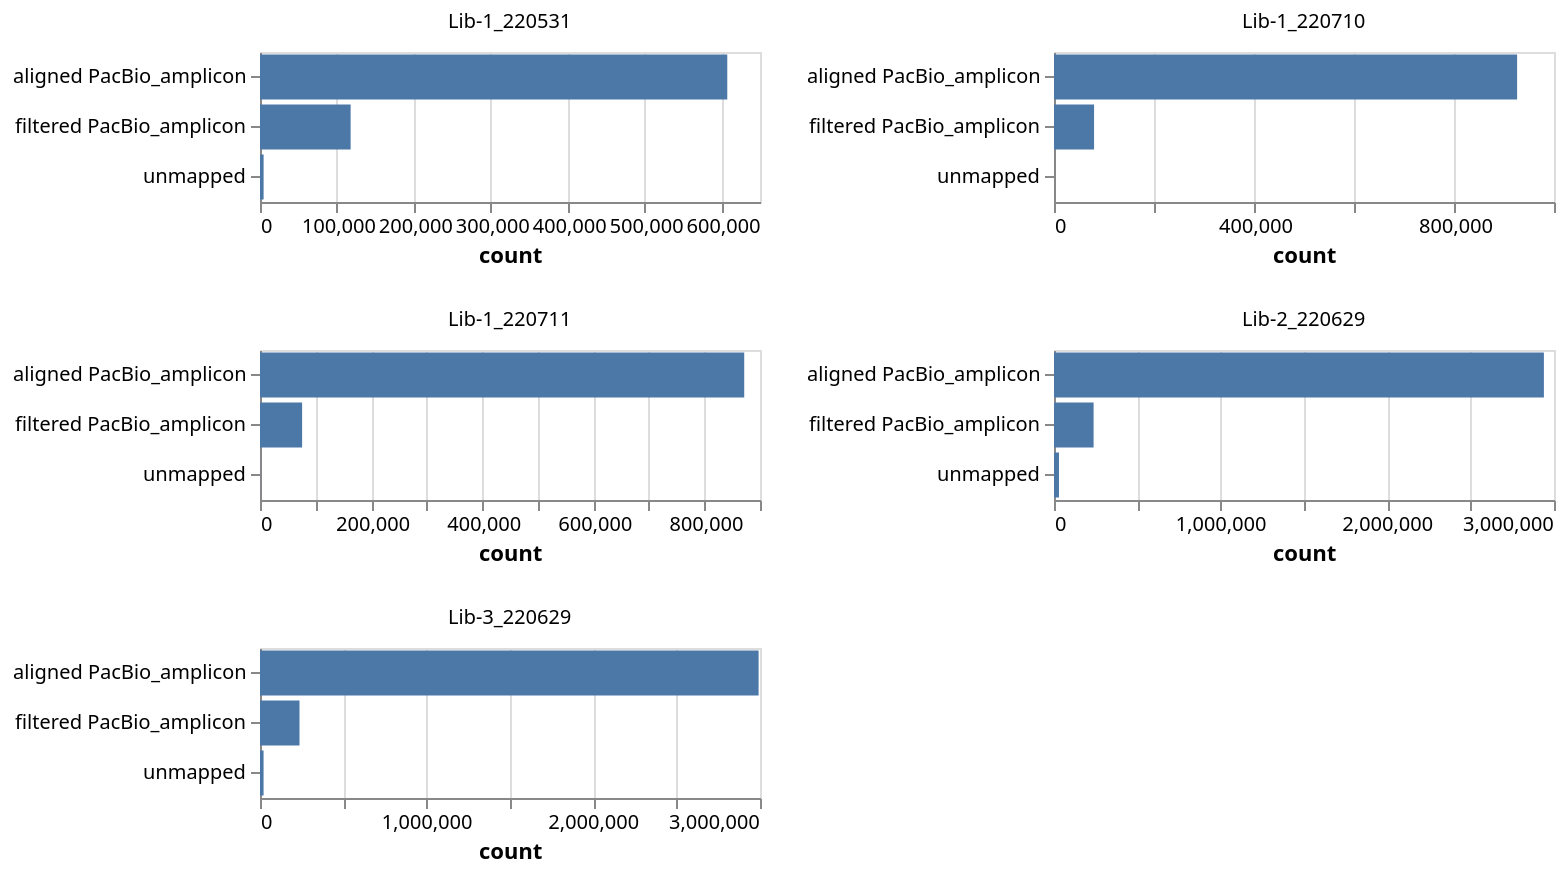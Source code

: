 {
  "config": {
    "view": {
      "continuousWidth": 400,
      "continuousHeight": 300
    }
  },
  "data": {
    "name": "data-e55d461d88da9ee39d1c5b6f17c2154c"
  },
  "mark": "bar",
  "encoding": {
    "facet": {
      "columns": 2,
      "field": "pacbioRun",
      "title": null,
      "type": "nominal"
    },
    "tooltip": [
      {
        "field": "category",
        "type": "nominal"
      },
      {
        "field": "count",
        "type": "quantitative"
      },
      {
        "field": "pacbioRun",
        "type": "nominal"
      },
      {
        "field": "library",
        "type": "nominal"
      }
    ],
    "x": {
      "field": "count",
      "type": "quantitative"
    },
    "y": {
      "axis": {
        "title": null
      },
      "field": "category",
      "type": "nominal"
    }
  },
  "height": 75,
  "resolve": {
    "scale": {
      "x": "independent",
      "y": "independent"
    }
  },
  "width": 250,
  "$schema": "https://vega.github.io/schema/vega-lite/v5.2.0.json",
  "datasets": {
    "data-e55d461d88da9ee39d1c5b6f17c2154c": [
      {
        "category": "aligned PacBio_amplicon",
        "count": 607452,
        "pacbioRun": "Lib-1_220531",
        "library": "Lib-1"
      },
      {
        "category": "filtered PacBio_amplicon",
        "count": 117813,
        "pacbioRun": "Lib-1_220531",
        "library": "Lib-1"
      },
      {
        "category": "unmapped",
        "count": 4685,
        "pacbioRun": "Lib-1_220531",
        "library": "Lib-1"
      },
      {
        "category": "aligned PacBio_amplicon",
        "count": 926231,
        "pacbioRun": "Lib-1_220710",
        "library": "Lib-1"
      },
      {
        "category": "filtered PacBio_amplicon",
        "count": 80145,
        "pacbioRun": "Lib-1_220710",
        "library": "Lib-1"
      },
      {
        "category": "unmapped",
        "count": 101,
        "pacbioRun": "Lib-1_220710",
        "library": "Lib-1"
      },
      {
        "category": "aligned PacBio_amplicon",
        "count": 871600,
        "pacbioRun": "Lib-1_220711",
        "library": "Lib-1"
      },
      {
        "category": "filtered PacBio_amplicon",
        "count": 75799,
        "pacbioRun": "Lib-1_220711",
        "library": "Lib-1"
      },
      {
        "category": "unmapped",
        "count": 124,
        "pacbioRun": "Lib-1_220711",
        "library": "Lib-1"
      },
      {
        "category": "aligned PacBio_amplicon",
        "count": 2939400,
        "pacbioRun": "Lib-2_220629",
        "library": "Lib-2"
      },
      {
        "category": "filtered PacBio_amplicon",
        "count": 237599,
        "pacbioRun": "Lib-2_220629",
        "library": "Lib-2"
      },
      {
        "category": "unmapped",
        "count": 29811,
        "pacbioRun": "Lib-2_220629",
        "library": "Lib-2"
      },
      {
        "category": "aligned PacBio_amplicon",
        "count": 2991633,
        "pacbioRun": "Lib-3_220629",
        "library": "Lib-3"
      },
      {
        "category": "filtered PacBio_amplicon",
        "count": 236980,
        "pacbioRun": "Lib-3_220629",
        "library": "Lib-3"
      },
      {
        "category": "unmapped",
        "count": 21441,
        "pacbioRun": "Lib-3_220629",
        "library": "Lib-3"
      }
    ]
  }
}